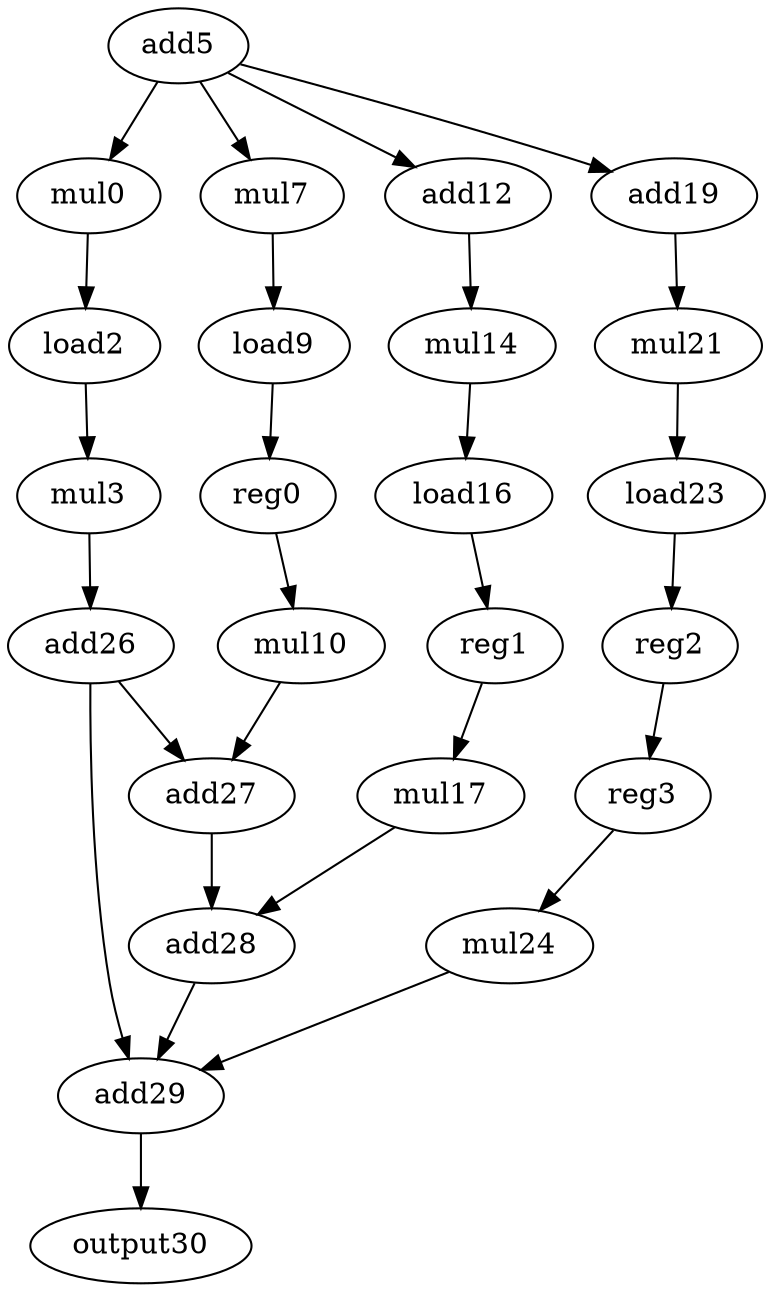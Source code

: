 digraph G {
    mul0;
    load2;
    mul3;
    add26;
    add5;
    mul7;
    add12;
    add19;
    load9;
    reg0;
    mul10;
    add27;
    mul14;
    load16;
    reg1;
    mul17;
    add28;
    mul21;
    load23;
    reg2;
    mul24;
    add29;
    output30;
    reg3;
    mul0 -> load2 [weight=0];
    load2 -> mul3 [weight=0];
    mul3 -> add26 [weight=0];
    add26 -> add27 [weight=0];
    add26 -> add29 [weight=0];
    add5 -> mul7 [weight=0];
    add5 -> mul0 [weight=0];
    add5 -> add12 [weight=0];
    add5 -> add19 [weight=0];
    mul7 -> load9 [weight=0];
    add12 -> mul14 [weight=0];
    add19 -> mul21 [weight=0];
    load9 -> reg0 [weight=0];
    reg0 -> mul10 [weight=0];
    mul10 -> add27 [weight=0];
    add27 -> add28 [weight=1];
    mul14 -> load16 [weight=0];
    load16 -> reg1 [weight=0];
    reg1 -> mul17 [weight=0];
    mul17 -> add28 [weight=0];
    add28 -> add29 [weight=0];
    mul21 -> load23 [weight=0];
    load23 -> reg2 [weight=0];
    reg2 -> reg3 [weight=0];
    mul24 -> add29 [weight=0];
    add29 -> output30 [weight=0];
    reg3 -> mul24 [weight=0];
}
